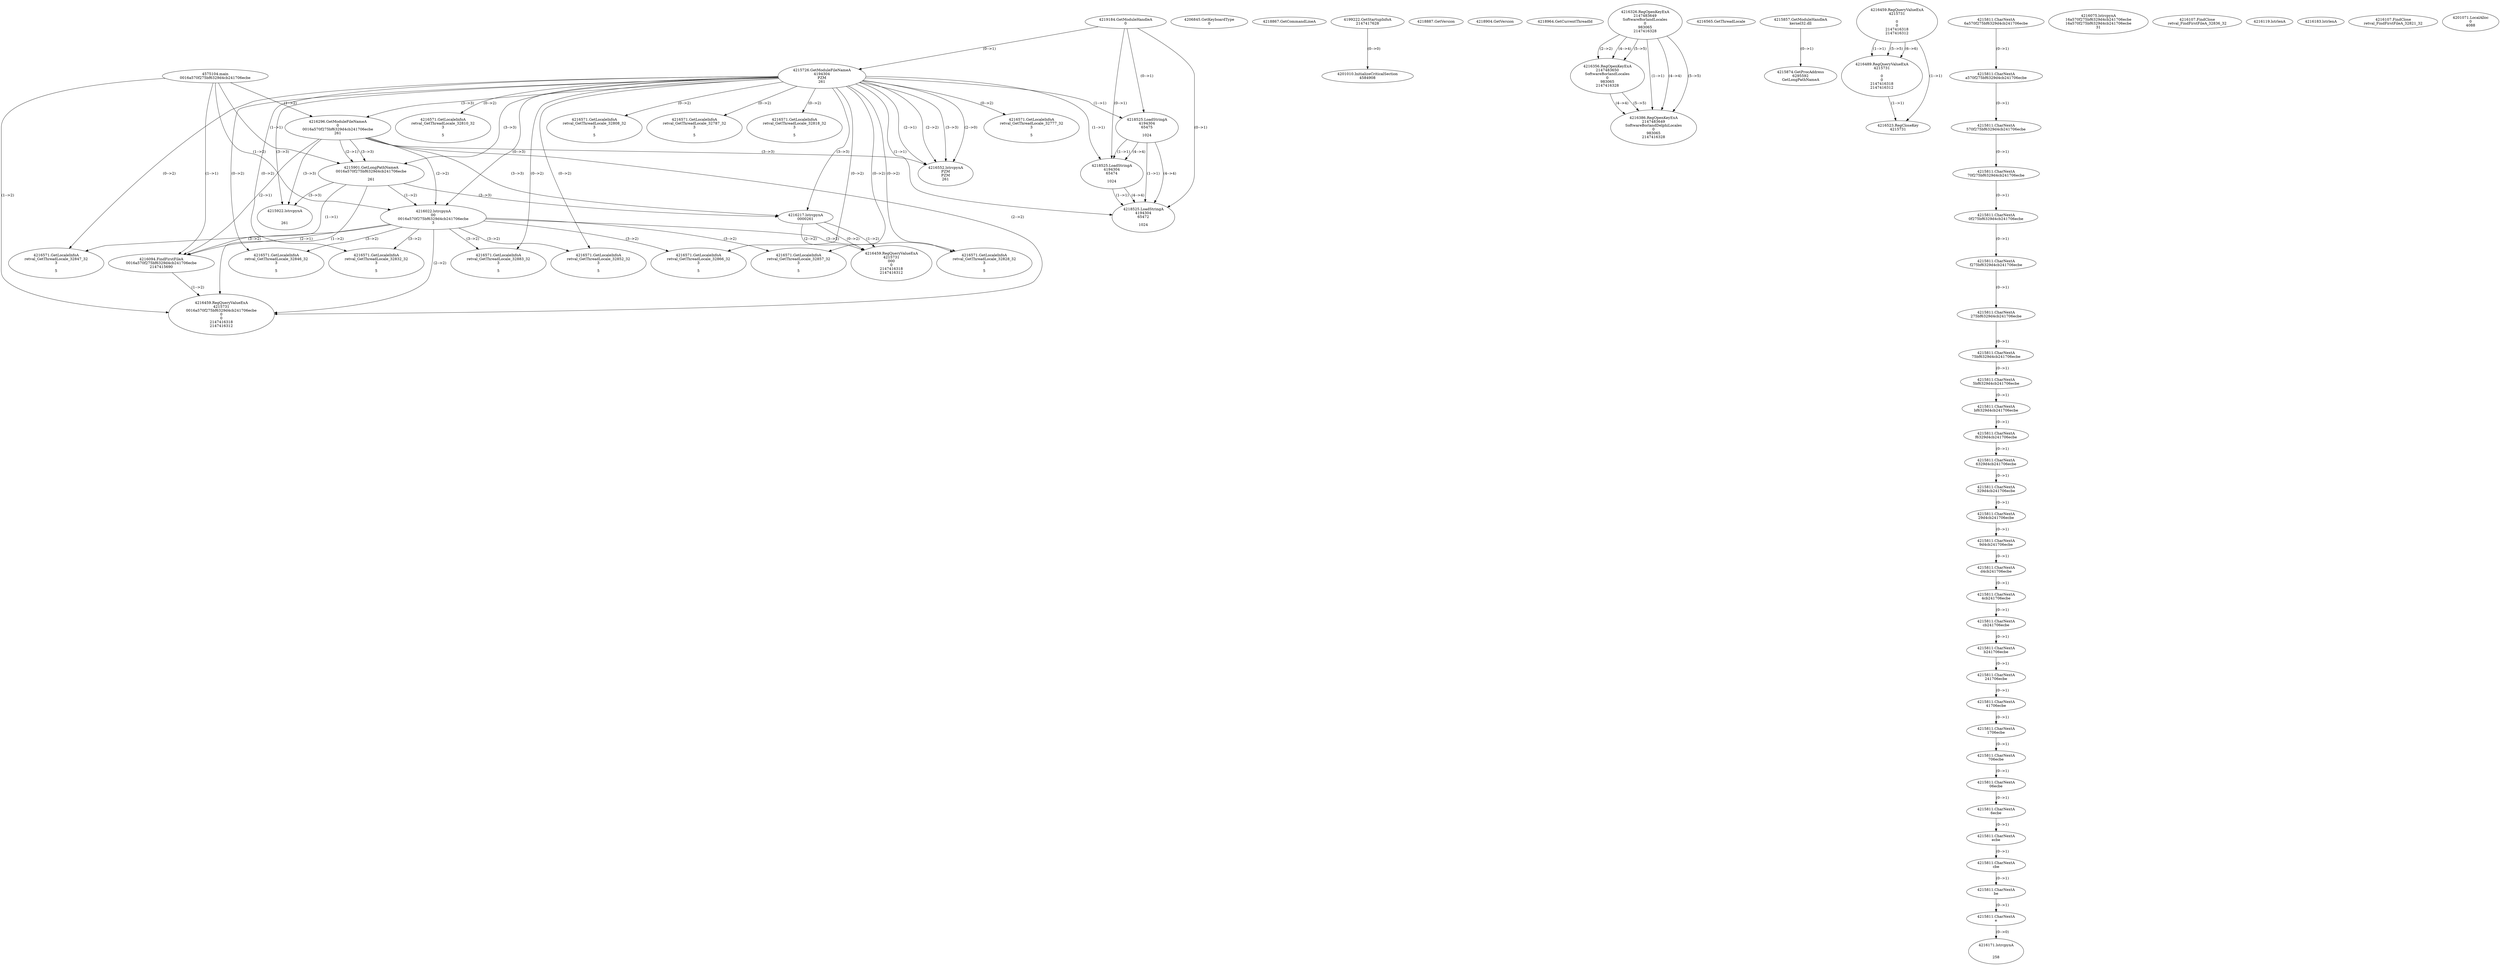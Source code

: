 // Global SCDG with merge call
digraph {
	0 [label="4575104.main
0016a570f275bf6329d4cb241706ecbe"]
	1 [label="4219184.GetModuleHandleA
0"]
	2 [label="4206845.GetKeyboardType
0"]
	3 [label="4218867.GetCommandLineA
"]
	4 [label="4199222.GetStartupInfoA
2147417628"]
	5 [label="4218887.GetVersion
"]
	6 [label="4218904.GetVersion
"]
	7 [label="4218964.GetCurrentThreadId
"]
	8 [label="4215726.GetModuleFileNameA
4194304
PZM
261"]
	1 -> 8 [label="(0-->1)"]
	9 [label="4216296.GetModuleFileNameA
0
0016a570f275bf6329d4cb241706ecbe
261"]
	0 -> 9 [label="(1-->2)"]
	8 -> 9 [label="(3-->3)"]
	10 [label="4216326.RegOpenKeyExA
2147483649
Software\Borland\Locales
0
983065
2147416328"]
	11 [label="4216356.RegOpenKeyExA
2147483650
Software\Borland\Locales
0
983065
2147416328"]
	10 -> 11 [label="(2-->2)"]
	10 -> 11 [label="(4-->4)"]
	10 -> 11 [label="(5-->5)"]
	12 [label="4216386.RegOpenKeyExA
2147483649
Software\Borland\Delphi\Locales
0
983065
2147416328"]
	10 -> 12 [label="(1-->1)"]
	10 -> 12 [label="(4-->4)"]
	11 -> 12 [label="(4-->4)"]
	10 -> 12 [label="(5-->5)"]
	11 -> 12 [label="(5-->5)"]
	13 [label="4216552.lstrcpynA
PZM
PZM
261"]
	8 -> 13 [label="(2-->1)"]
	8 -> 13 [label="(2-->2)"]
	8 -> 13 [label="(3-->3)"]
	9 -> 13 [label="(3-->3)"]
	8 -> 13 [label="(2-->0)"]
	14 [label="4216565.GetThreadLocale
"]
	15 [label="4216571.GetLocaleInfoA
retval_GetThreadLocale_32777_32
3

5"]
	8 -> 15 [label="(0-->2)"]
	16 [label="4218525.LoadStringA
4194304
65475

1024"]
	1 -> 16 [label="(0-->1)"]
	8 -> 16 [label="(1-->1)"]
	17 [label="4215857.GetModuleHandleA
kernel32.dll"]
	18 [label="4215874.GetProcAddress
6295592
GetLongPathNameA"]
	17 -> 18 [label="(0-->1)"]
	19 [label="4215901.GetLongPathNameA
0016a570f275bf6329d4cb241706ecbe

261"]
	0 -> 19 [label="(1-->1)"]
	9 -> 19 [label="(2-->1)"]
	8 -> 19 [label="(3-->3)"]
	9 -> 19 [label="(3-->3)"]
	20 [label="4215922.lstrcpynA


261"]
	8 -> 20 [label="(3-->3)"]
	9 -> 20 [label="(3-->3)"]
	19 -> 20 [label="(3-->3)"]
	21 [label="4216459.RegQueryValueExA
4215731

0
0
2147416318
2147416312"]
	22 [label="4216489.RegQueryValueExA
4215731

0
0
2147416318
2147416312"]
	21 -> 22 [label="(1-->1)"]
	21 -> 22 [label="(5-->5)"]
	21 -> 22 [label="(6-->6)"]
	23 [label="4216523.RegCloseKey
4215731"]
	21 -> 23 [label="(1-->1)"]
	22 -> 23 [label="(1-->1)"]
	24 [label="4216571.GetLocaleInfoA
retval_GetThreadLocale_32810_32
3

5"]
	8 -> 24 [label="(0-->2)"]
	25 [label="4216022.lstrcpynA
00
0016a570f275bf6329d4cb241706ecbe
3"]
	0 -> 25 [label="(1-->2)"]
	9 -> 25 [label="(2-->2)"]
	19 -> 25 [label="(1-->2)"]
	8 -> 25 [label="(0-->3)"]
	26 [label="4215811.CharNextA
6a570f275bf6329d4cb241706ecbe"]
	27 [label="4215811.CharNextA
a570f275bf6329d4cb241706ecbe"]
	26 -> 27 [label="(0-->1)"]
	28 [label="4215811.CharNextA
570f275bf6329d4cb241706ecbe"]
	27 -> 28 [label="(0-->1)"]
	29 [label="4215811.CharNextA
70f275bf6329d4cb241706ecbe"]
	28 -> 29 [label="(0-->1)"]
	30 [label="4215811.CharNextA
0f275bf6329d4cb241706ecbe"]
	29 -> 30 [label="(0-->1)"]
	31 [label="4215811.CharNextA
f275bf6329d4cb241706ecbe"]
	30 -> 31 [label="(0-->1)"]
	32 [label="4215811.CharNextA
275bf6329d4cb241706ecbe"]
	31 -> 32 [label="(0-->1)"]
	33 [label="4215811.CharNextA
75bf6329d4cb241706ecbe"]
	32 -> 33 [label="(0-->1)"]
	34 [label="4215811.CharNextA
5bf6329d4cb241706ecbe"]
	33 -> 34 [label="(0-->1)"]
	35 [label="4215811.CharNextA
bf6329d4cb241706ecbe"]
	34 -> 35 [label="(0-->1)"]
	36 [label="4215811.CharNextA
f6329d4cb241706ecbe"]
	35 -> 36 [label="(0-->1)"]
	37 [label="4215811.CharNextA
6329d4cb241706ecbe"]
	36 -> 37 [label="(0-->1)"]
	38 [label="4215811.CharNextA
329d4cb241706ecbe"]
	37 -> 38 [label="(0-->1)"]
	39 [label="4215811.CharNextA
29d4cb241706ecbe"]
	38 -> 39 [label="(0-->1)"]
	40 [label="4215811.CharNextA
9d4cb241706ecbe"]
	39 -> 40 [label="(0-->1)"]
	41 [label="4215811.CharNextA
d4cb241706ecbe"]
	40 -> 41 [label="(0-->1)"]
	42 [label="4215811.CharNextA
4cb241706ecbe"]
	41 -> 42 [label="(0-->1)"]
	43 [label="4215811.CharNextA
cb241706ecbe"]
	42 -> 43 [label="(0-->1)"]
	44 [label="4215811.CharNextA
b241706ecbe"]
	43 -> 44 [label="(0-->1)"]
	45 [label="4215811.CharNextA
241706ecbe"]
	44 -> 45 [label="(0-->1)"]
	46 [label="4215811.CharNextA
41706ecbe"]
	45 -> 46 [label="(0-->1)"]
	47 [label="4215811.CharNextA
1706ecbe"]
	46 -> 47 [label="(0-->1)"]
	48 [label="4215811.CharNextA
706ecbe"]
	47 -> 48 [label="(0-->1)"]
	49 [label="4215811.CharNextA
06ecbe"]
	48 -> 49 [label="(0-->1)"]
	50 [label="4215811.CharNextA
6ecbe"]
	49 -> 50 [label="(0-->1)"]
	51 [label="4215811.CharNextA
ecbe"]
	50 -> 51 [label="(0-->1)"]
	52 [label="4215811.CharNextA
cbe"]
	51 -> 52 [label="(0-->1)"]
	53 [label="4215811.CharNextA
be"]
	52 -> 53 [label="(0-->1)"]
	54 [label="4215811.CharNextA
e"]
	53 -> 54 [label="(0-->1)"]
	55 [label="4216075.lstrcpynA
16a570f275bf6329d4cb241706ecbe
16a570f275bf6329d4cb241706ecbe
31"]
	56 [label="4216094.FindFirstFileA
0016a570f275bf6329d4cb241706ecbe
2147415690"]
	0 -> 56 [label="(1-->1)"]
	9 -> 56 [label="(2-->1)"]
	19 -> 56 [label="(1-->1)"]
	25 -> 56 [label="(2-->1)"]
	57 [label="4216107.FindClose
retval_FindFirstFileA_32836_32"]
	58 [label="4216119.lstrlenA
"]
	59 [label="4216171.lstrcpynA


258"]
	54 -> 59 [label="(0-->0)"]
	60 [label="4216183.lstrlenA
"]
	61 [label="4216217.lstrcpynA
00\
00\
261"]
	8 -> 61 [label="(3-->3)"]
	9 -> 61 [label="(3-->3)"]
	19 -> 61 [label="(3-->3)"]
	62 [label="4216459.RegQueryValueExA
4215731
00\
0
0
2147416318
2147416312"]
	61 -> 62 [label="(1-->2)"]
	61 -> 62 [label="(2-->2)"]
	61 -> 62 [label="(0-->2)"]
	63 [label="4216571.GetLocaleInfoA
retval_GetThreadLocale_32847_32
3

5"]
	8 -> 63 [label="(0-->2)"]
	25 -> 63 [label="(3-->2)"]
	64 [label="4218525.LoadStringA
4194304
65474

1024"]
	1 -> 64 [label="(0-->1)"]
	8 -> 64 [label="(1-->1)"]
	16 -> 64 [label="(1-->1)"]
	16 -> 64 [label="(4-->4)"]
	65 [label="4218525.LoadStringA
4194304
65472

1024"]
	1 -> 65 [label="(0-->1)"]
	8 -> 65 [label="(1-->1)"]
	16 -> 65 [label="(1-->1)"]
	64 -> 65 [label="(1-->1)"]
	16 -> 65 [label="(4-->4)"]
	64 -> 65 [label="(4-->4)"]
	66 [label="4216107.FindClose
retval_FindFirstFileA_32821_32"]
	67 [label="4216571.GetLocaleInfoA
retval_GetThreadLocale_32832_32
3

5"]
	8 -> 67 [label="(0-->2)"]
	25 -> 67 [label="(3-->2)"]
	68 [label="4201010.InitializeCriticalSection
4584908"]
	4 -> 68 [label="(0-->0)"]
	69 [label="4201071.LocalAlloc
0
4088"]
	70 [label="4216571.GetLocaleInfoA
retval_GetThreadLocale_32852_32
3

5"]
	8 -> 70 [label="(0-->2)"]
	25 -> 70 [label="(3-->2)"]
	71 [label="4216571.GetLocaleInfoA
retval_GetThreadLocale_32808_32
3

5"]
	8 -> 71 [label="(0-->2)"]
	72 [label="4216571.GetLocaleInfoA
retval_GetThreadLocale_32787_32
3

5"]
	8 -> 72 [label="(0-->2)"]
	73 [label="4216571.GetLocaleInfoA
retval_GetThreadLocale_32818_32
3

5"]
	8 -> 73 [label="(0-->2)"]
	74 [label="4216459.RegQueryValueExA
4215731
0016a570f275bf6329d4cb241706ecbe
0
0
2147416318
2147416312"]
	0 -> 74 [label="(1-->2)"]
	9 -> 74 [label="(2-->2)"]
	19 -> 74 [label="(1-->2)"]
	25 -> 74 [label="(2-->2)"]
	56 -> 74 [label="(1-->2)"]
	75 [label="4216571.GetLocaleInfoA
retval_GetThreadLocale_32857_32
3

5"]
	8 -> 75 [label="(0-->2)"]
	25 -> 75 [label="(3-->2)"]
	76 [label="4216571.GetLocaleInfoA
retval_GetThreadLocale_32828_32
3

5"]
	8 -> 76 [label="(0-->2)"]
	25 -> 76 [label="(3-->2)"]
	77 [label="4216571.GetLocaleInfoA
retval_GetThreadLocale_32846_32
3

5"]
	8 -> 77 [label="(0-->2)"]
	25 -> 77 [label="(3-->2)"]
	78 [label="4216571.GetLocaleInfoA
retval_GetThreadLocale_32883_32
3

5"]
	8 -> 78 [label="(0-->2)"]
	25 -> 78 [label="(3-->2)"]
	79 [label="4216571.GetLocaleInfoA
retval_GetThreadLocale_32866_32
3

5"]
	8 -> 79 [label="(0-->2)"]
	25 -> 79 [label="(3-->2)"]
}

